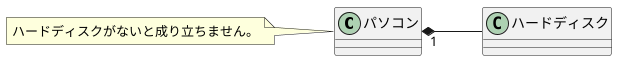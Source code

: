 @startuml ユースケース
    left to right direction
    パソコン"1" *-- ハードディスク
    note left of パソコン
    ハードディスクがないと成り立ちません。
    end note
@enduml
